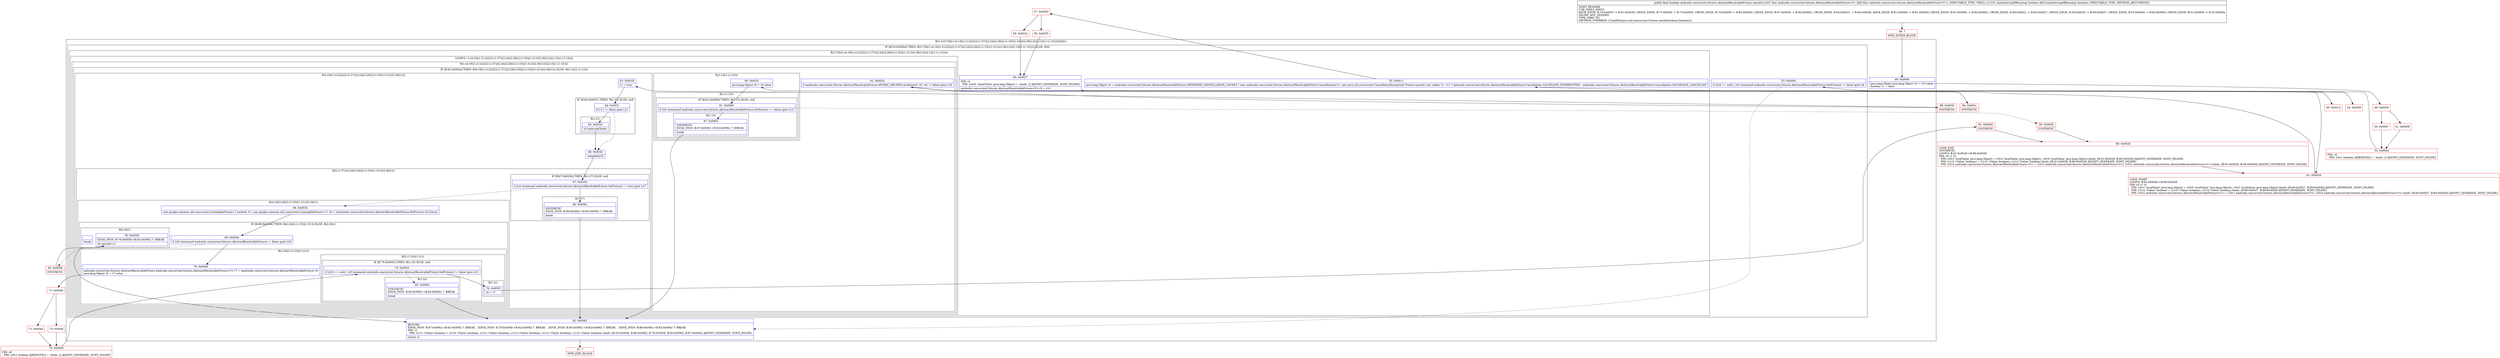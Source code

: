 digraph "CFG forandroidx.concurrent.futures.AbstractResolvableFuture.cancel(Z)Z" {
subgraph cluster_Region_1485158495 {
label = "R(3:1|(3:7|9|(1:(4:19|(1:21)|22|(2:(1:37)|(2:24|(2:26|(2:(1:33)|(1:31)))(2:36|1))))(2:13|(1:(1:15)))))(0)|41)";
node [shape=record,color=blue];
Node_48 [shape=record,label="{48\:\ 0x0000|java.lang.Object java.lang.Object r0 = r10.value\lboolean r1 = false\l}"];
subgraph cluster_IfRegion_49744600 {
label = "IF [B:53:0x000d] THEN: R(3:7|9|(1:(4:19|(1:21)|22|(2:(1:37)|(2:24|(2:26|(2:(1:33)|(1:31)))(2:36|1))))(2:13|(1:(1:15))))) ELSE: R(0)";
node [shape=record,color=blue];
Node_53 [shape=record,label="{53\:\ 0x000d|if (((r0 == null) \| (r0 instanceof androidx.concurrent.futures.AbstractResolvableFuture.SetFuture)) != false) goto L6\l}"];
subgraph cluster_Region_872400152 {
label = "R(3:7|9|(1:(4:19|(1:21)|22|(2:(1:37)|(2:24|(2:26|(2:(1:33)|(1:31)))(2:36|1))))(2:13|(1:(1:15)))))";
node [shape=record,color=blue];
Node_55 [shape=record,label="{55\:\ 0x0011|java.lang.Object r4 = androidx.concurrent.futures.AbstractResolvableFuture.GENERATE_CANCELLATION_CAUSES ? new androidx.concurrent.futures.AbstractResolvableFuture.Cancellation(r11, new java.util.concurrent.CancellationException(\"Future.cancel() was called.\")) : r11 ? androidx.concurrent.futures.AbstractResolvableFuture.Cancellation.CAUSELESS_INTERRUPTED : androidx.concurrent.futures.AbstractResolvableFuture.Cancellation.CAUSELESS_CANCELLED\l}"];
Node_60 [shape=record,label="{60\:\ 0x0027|PHI: r4 \l  PHI: (r4v6 'valueToSet' java.lang.Object) =  binds: [] A[DONT_GENERATE, DONT_INLINE]\l|androidx.concurrent.futures.AbstractResolvableFuture\<V\> r5 = r10\l}"];
subgraph cluster_LoopRegion_1201936133 {
label = "LOOP:0: (1:(4:19|(1:21)|22|(2:(1:37)|(2:24|(2:26|(2:(1:33)|(1:31)))(2:36|1))))(2:13|(1:(1:15))))";
node [shape=record,color=blue];
subgraph cluster_Region_1362215938 {
label = "R(1:(4:19|(1:21)|22|(2:(1:37)|(2:24|(2:26|(2:(1:33)|(1:31)))(2:36|1))))(2:13|(1:(1:15))))";
node [shape=record,color=blue];
subgraph cluster_IfRegion_2009402777 {
label = "IF [B:62:0x002e] THEN: R(4:19|(1:21)|22|(2:(1:37)|(2:24|(2:26|(2:(1:33)|(1:31)))(2:36|1)))) ELSE: R(2:13|(1:(1:15)))";
node [shape=record,color=blue];
Node_62 [shape=record,label="{62\:\ 0x002e|if (androidx.concurrent.futures.AbstractResolvableFuture.ATOMIC_HELPER.casValue(r5, r0, r4) != false) goto L18\l}"];
subgraph cluster_Region_874159293 {
label = "R(4:19|(1:21)|22|(2:(1:37)|(2:24|(2:26|(2:(1:33)|(1:31)))(2:36|1))))";
node [shape=record,color=blue];
Node_63 [shape=record,label="{63\:\ 0x0030|r1 = true\l}"];
subgraph cluster_IfRegion_1953144103 {
label = "IF [B:64:0x0031] THEN: R(1:21) ELSE: null";
node [shape=record,color=blue];
Node_64 [shape=record,label="{64\:\ 0x0031|if (r11 != false) goto L21\l}"];
subgraph cluster_Region_1598674445 {
label = "R(1:21)";
node [shape=record,color=blue];
Node_65 [shape=record,label="{65\:\ 0x0033|r5.interruptTask()\l}"];
}
}
Node_66 [shape=record,label="{66\:\ 0x0036|complete(r5)\l}"];
subgraph cluster_Region_601254133 {
label = "R(2:(1:37)|(2:24|(2:26|(2:(1:33)|(1:31)))(2:36|1)))";
node [shape=record,color=blue];
subgraph cluster_IfRegion_480716648 {
label = "IF [B:67:0x003b] THEN: R(1:37) ELSE: null";
node [shape=record,color=blue];
Node_67 [shape=record,label="{67\:\ 0x003b|if ((r0 instanceof androidx.concurrent.futures.AbstractResolvableFuture.SetFuture) != true) goto L37\l}"];
subgraph cluster_Region_1143824309 {
label = "R(1:37)";
node [shape=record,color=blue];
Node_86 [shape=record,label="{86\:\ 0x0062|SYNTHETIC\lEDGE_INSN: B:86:0x0062\-\>B:82:0x0062 ?: BREAK  \l|break\l}"];
}
}
subgraph cluster_Region_1959683483 {
label = "R(2:24|(2:26|(2:(1:33)|(1:31)))(2:36|1))";
node [shape=record,color=blue];
Node_68 [shape=record,label="{68\:\ 0x003d|com.google.common.util.concurrent.ListenableFuture\<? extends V\> com.google.common.util.concurrent.ListenableFuture\<?\> r6 = ((androidx.concurrent.futures.AbstractResolvableFuture.SetFuture) r0).future\l}"];
subgraph cluster_IfRegion_1062618669 {
label = "IF [B:69:0x0044] THEN: R(2:26|(2:(1:33)|(1:31))) ELSE: R(2:36|1)";
node [shape=record,color=blue];
Node_69 [shape=record,label="{69\:\ 0x0044|if ((r6 instanceof androidx.concurrent.futures.AbstractResolvableFuture) != false) goto L26\l}"];
subgraph cluster_Region_1340378532 {
label = "R(2:26|(2:(1:33)|(1:31)))";
node [shape=record,color=blue];
Node_70 [shape=record,label="{70\:\ 0x0046|androidx.concurrent.futures.AbstractResolvableFuture androidx.concurrent.futures.AbstractResolvableFuture\<V\> r7 = (androidx.concurrent.futures.AbstractResolvableFuture) r6\ljava.lang.Object r0 = r7.value\l}"];
subgraph cluster_Region_467899110 {
label = "R(2:(1:33)|(1:31))";
node [shape=record,color=blue];
subgraph cluster_IfRegion_1322582032 {
label = "IF [B:75:0x0053] THEN: R(1:33) ELSE: null";
node [shape=record,color=blue];
Node_75 [shape=record,label="{75\:\ 0x0053|if (((r0 == null) \| (r0 instanceof androidx.concurrent.futures.AbstractResolvableFuture.SetFuture)) != false) goto L31\l}"];
subgraph cluster_Region_994092824 {
label = "R(1:33)";
node [shape=record,color=blue];
Node_85 [shape=record,label="{85\:\ 0x0062|SYNTHETIC\lEDGE_INSN: B:85:0x0062\-\>B:82:0x0062 ?: BREAK  \l|break\l}"];
}
}
subgraph cluster_Region_1431082743 {
label = "R(1:31)";
node [shape=record,color=blue];
Node_76 [shape=record,label="{76\:\ 0x0055|r5 = r7\l}"];
}
}
}
subgraph cluster_Region_1917621210 {
label = "R(2:36|1)";
node [shape=record,color=blue];
Node_78 [shape=record,label="{78\:\ 0x0058|EDGE_INSN: B:78:0x0058\-\>B:82:0x0062 ?: BREAK  \l|r6.cancel(r11)\l}"];
Node_InsnContainer_734126405 [shape=record,label="{|break\l}"];
}
}
}
}
}
subgraph cluster_Region_1271163063 {
label = "R(2:13|(1:(1:15)))";
node [shape=record,color=blue];
Node_80 [shape=record,label="{80\:\ 0x005c|java.lang.Object r0 = r5.value\l}"];
subgraph cluster_Region_88068991 {
label = "R(1:(1:15))";
node [shape=record,color=blue];
subgraph cluster_IfRegion_287536534 {
label = "IF [B:81:0x0060] THEN: R(1:15) ELSE: null";
node [shape=record,color=blue];
Node_81 [shape=record,label="{81\:\ 0x0060|if ((r0 instanceof androidx.concurrent.futures.AbstractResolvableFuture.SetFuture) == false) goto L15\l}"];
subgraph cluster_Region_46929308 {
label = "R(1:15)";
node [shape=record,color=blue];
Node_87 [shape=record,label="{87\:\ 0x0062|SYNTHETIC\lEDGE_INSN: B:87:0x0062\-\>B:82:0x0062 ?: BREAK  \l|break\l}"];
}
}
}
}
}
}
}
}
subgraph cluster_Region_1007291066 {
label = "R(0)";
node [shape=record,color=blue];
}
}
Node_82 [shape=record,label="{82\:\ 0x0062|RETURN\lEDGE_INSN: B:87:0x0062\-\>B:82:0x0062 ?: BREAK  , EDGE_INSN: B:78:0x0058\-\>B:82:0x0062 ?: BREAK  , EDGE_INSN: B:85:0x0062\-\>B:82:0x0062 ?: BREAK  , EDGE_INSN: B:86:0x0062\-\>B:82:0x0062 ?: BREAK  \lPHI: r1 \l  PHI: (r1v1 'rValue' boolean) = (r1v0 'rValue' boolean), (r1v3 'rValue' boolean), (r1v3 'rValue' boolean), (r1v3 'rValue' boolean), (r1v2 'rValue' boolean) binds: [B:53:0x000d, B:86:0x0062, B:78:0x0058, B:85:0x0062, B:87:0x0062] A[DONT_GENERATE, DONT_INLINE]\l|return r1\l}"];
}
Node_46 [shape=record,color=red,label="{46\:\ ?|MTH_ENTER_BLOCK\l}"];
Node_49 [shape=record,color=red,label="{49\:\ 0x0005}"];
Node_50 [shape=record,color=red,label="{50\:\ 0x0007}"];
Node_52 [shape=record,color=red,label="{52\:\ 0x000a|PHI: r4 \l  PHI: (r4v1 boolean A[REMOVE]) =  binds: [] A[DONT_GENERATE, DONT_INLINE]\l}"];
Node_54 [shape=record,color=red,label="{54\:\ 0x000f}"];
Node_56 [shape=record,color=red,label="{56\:\ 0x0013}"];
Node_61 [shape=record,color=red,label="{61\:\ 0x0028|LOOP_START\lLOOP:0: B:61:0x0028\-\>B:89:0x0028\lPHI: r0 r1 r5 \l  PHI: (r0v1 'localValue' java.lang.Object) = (r0v0 'localValue' java.lang.Object), (r0v3 'localValue' java.lang.Object) binds: [B:60:0x0027, B:89:0x0028] A[DONT_GENERATE, DONT_INLINE]\l  PHI: (r1v2 'rValue' boolean) = (r1v0 'rValue' boolean), (r1v4 'rValue' boolean) binds: [B:60:0x0027, B:89:0x0028] A[DONT_GENERATE, DONT_INLINE]\l  PHI: (r5v2 androidx.concurrent.futures.AbstractResolvableFuture\<V\>) = (r5v1 androidx.concurrent.futures.AbstractResolvableFuture\<V\>), (r5v4 androidx.concurrent.futures.AbstractResolvableFuture\<V\>) binds: [B:60:0x0027, B:89:0x0028] A[DONT_GENERATE, DONT_INLINE]\l}"];
Node_84 [shape=record,color=red,label="{84\:\ 0x005c|SYNTHETIC\l}"];
Node_90 [shape=record,color=red,label="{90\:\ 0x0028|SYNTHETIC\l}"];
Node_89 [shape=record,color=red,label="{89\:\ 0x0028|LOOP_END\lSYNTHETIC\lLOOP:0: B:61:0x0028\-\>B:89:0x0028\lPHI: r0 r1 r5 \l  PHI: (r0v3 'localValue' java.lang.Object) = (r0v2 'localValue' java.lang.Object), (r0v4 'localValue' java.lang.Object) binds: [B:91:0x0028, B:90:0x0028] A[DONT_GENERATE, DONT_INLINE]\l  PHI: (r1v4 'rValue' boolean) = (r1v3 'rValue' boolean), (r1v2 'rValue' boolean) binds: [B:91:0x0028, B:90:0x0028] A[DONT_GENERATE, DONT_INLINE]\l  PHI: (r5v4 androidx.concurrent.futures.AbstractResolvableFuture\<V\>) = (r5v3 androidx.concurrent.futures.AbstractResolvableFuture\<V\>), (r5v2 androidx.concurrent.futures.AbstractResolvableFuture\<V\>) binds: [B:91:0x0028, B:90:0x0028] A[DONT_GENERATE, DONT_INLINE]\l}"];
Node_88 [shape=record,color=red,label="{88\:\ 0x0030|SYNTHETIC\l}"];
Node_71 [shape=record,color=red,label="{71\:\ 0x004b}"];
Node_72 [shape=record,color=red,label="{72\:\ 0x004d}"];
Node_74 [shape=record,color=red,label="{74\:\ 0x0050|PHI: r8 \l  PHI: (r8v1 boolean A[REMOVE]) =  binds: [] A[DONT_GENERATE, DONT_INLINE]\l}"];
Node_91 [shape=record,color=red,label="{91\:\ 0x0028|SYNTHETIC\l}"];
Node_73 [shape=record,color=red,label="{73\:\ 0x004f}"];
Node_83 [shape=record,color=red,label="{83\:\ 0x0058|SYNTHETIC\l}"];
Node_57 [shape=record,color=red,label="{57\:\ 0x0020}"];
Node_58 [shape=record,color=red,label="{58\:\ 0x0022}"];
Node_59 [shape=record,color=red,label="{59\:\ 0x0025}"];
Node_47 [shape=record,color=red,label="{47\:\ ?|MTH_EXIT_BLOCK\l}"];
Node_51 [shape=record,color=red,label="{51\:\ 0x0009}"];
MethodNode[shape=record,label="{public final boolean androidx.concurrent.futures.AbstractResolvableFuture.cancel((r10v0 'this' androidx.concurrent.futures.AbstractResolvableFuture\<V\> A[D('this' androidx.concurrent.futures.AbstractResolvableFuture\<V\>), IMMUTABLE_TYPE, THIS]), (r11v0 'mayInterruptIfRunning' boolean A[D('mayInterruptIfRunning' boolean), IMMUTABLE_TYPE, METHOD_ARGUMENT]))  | DONT_RENAME\lUSE_LINES_HINTS\lBACK_EDGE: B:76:0x0055 \-\> B:61:0x0028, CROSS_EDGE: B:73:0x004f \-\> B:74:0x0050, CROSS_EDGE: B:78:0x0058 \-\> B:82:0x0062, CROSS_EDGE: B:67:0x003b \-\> B:82:0x0062, CROSS_EDGE: B:64:0x0031 \-\> B:66:0x0036, BACK_EDGE: B:81:0x0060 \-\> B:61:0x0028, CROSS_EDGE: B:81:0x0060 \-\> B:82:0x0062, CROSS_EDGE: B:58:0x0022 \-\> B:60:0x0027, CROSS_EDGE: B:59:0x0025 \-\> B:60:0x0027, CROSS_EDGE: B:53:0x000d \-\> B:82:0x0062, CROSS_EDGE: B:51:0x0009 \-\> B:52:0x000a\lINLINE_NOT_NEEDED\lTYPE_VARS: [V]\lMETHOD_OVERRIDE: [ClspMth\{java.util.concurrent.Future.cancel(boolean):boolean\}]\l}"];
MethodNode -> Node_46;Node_48 -> Node_49;
Node_53 -> Node_54;
Node_53 -> Node_82[style=dashed];
Node_55 -> Node_56;
Node_55 -> Node_57;
Node_60 -> Node_61;
Node_62 -> Node_84[style=dashed];
Node_62 -> Node_88;
Node_63 -> Node_64;
Node_64 -> Node_65;
Node_64 -> Node_66[style=dashed];
Node_65 -> Node_66;
Node_66 -> Node_67;
Node_67 -> Node_68[style=dashed];
Node_67 -> Node_86;
Node_86 -> Node_82;
Node_68 -> Node_69;
Node_69 -> Node_70;
Node_69 -> Node_83[style=dashed];
Node_70 -> Node_71;
Node_75 -> Node_76;
Node_75 -> Node_85[style=dashed];
Node_85 -> Node_82;
Node_76 -> Node_91;
Node_78 -> Node_82;
Node_80 -> Node_81;
Node_81 -> Node_87;
Node_81 -> Node_90[style=dashed];
Node_87 -> Node_82;
Node_82 -> Node_47;
Node_46 -> Node_48;
Node_49 -> Node_50;
Node_49 -> Node_51;
Node_50 -> Node_52;
Node_52 -> Node_53;
Node_54 -> Node_55;
Node_56 -> Node_60;
Node_61 -> Node_62;
Node_84 -> Node_80;
Node_90 -> Node_89;
Node_89 -> Node_61;
Node_88 -> Node_63;
Node_71 -> Node_72;
Node_71 -> Node_73;
Node_72 -> Node_74;
Node_74 -> Node_75;
Node_91 -> Node_89;
Node_73 -> Node_74;
Node_83 -> Node_78;
Node_57 -> Node_58;
Node_57 -> Node_59;
Node_58 -> Node_60;
Node_59 -> Node_60;
Node_51 -> Node_52;
}

